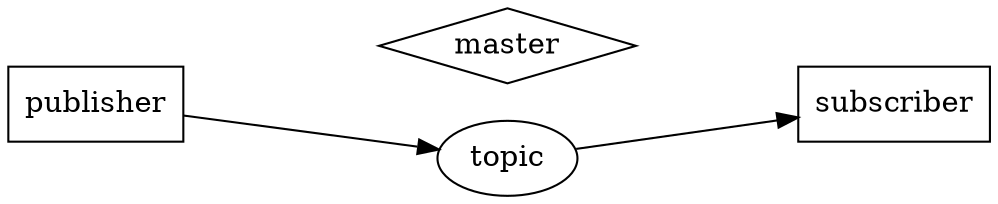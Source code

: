 digraph master_5 {rankdir=LR; node [shape=box,style=filled,fillcolor=white]; publisher; subscriber; master [shape=diamond]; node [shape=ellipse,style=filled,fillcolor=white]; topic; {rank=same;master;topic} publisher->master[style=invis,label="register"]; publisher->topic subscriber->master[style=invis,label="query"]; topic->subscriber;}
